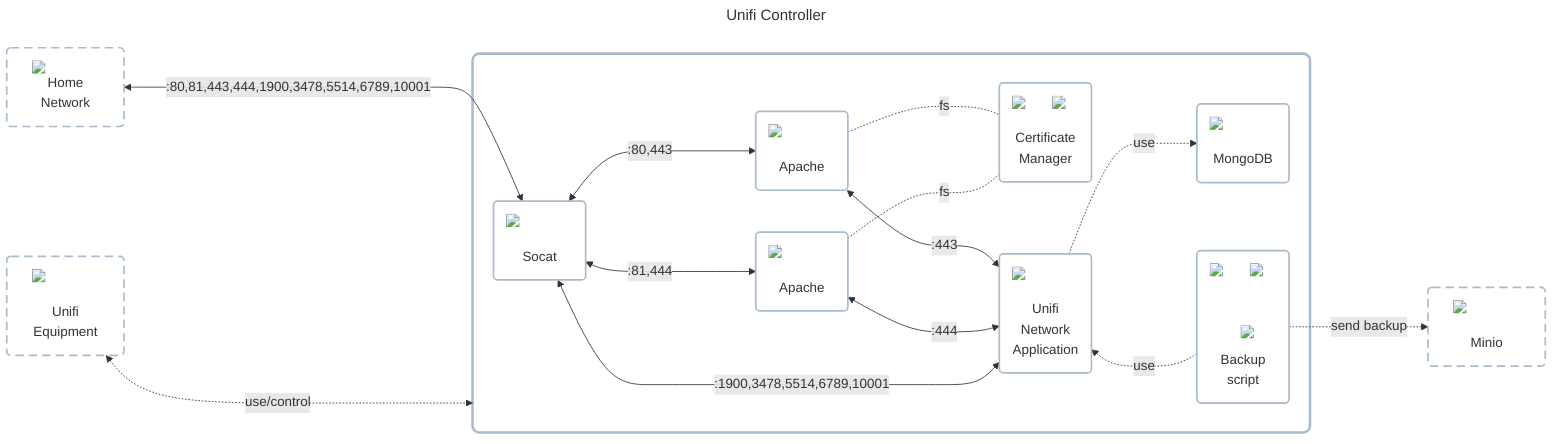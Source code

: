 ---
title: Unifi Controller
---

flowchart LR
    classDef cluster fill:#ffffff00,stroke:#aabbccff,stroke-width:3px,rx:8px,ry:8px;
    classDef node fill:#ffffff00,stroke:#aabbccff,stroke-width:2px,rx:5px,ry:5px;
    classDef dashed_border stroke-dasharray:10 6;

    home_network["<img src='../../../../icons/network.png' style='min-width:80px;max-width:80px' />Home<br />Network"]
    class home_network dashed_border
    unifi_equipment["<img src='../../../../icons/unifi-protect.png' style='min-width:80px;max-width:80px' /><br />Unifi<br />Equipment"]
    class unifi_equipment dashed_border

    subgraph app_wrapper[" "]
        socket_proxy("<img src='../../../../icons/ingress.png' style='min-width:80px;max-width:80px' /><br />Socat")
        http_proxy_1("<img src='../../../../icons/apache.png' style='min-width:80px;max-width:80px' /><br />Apache")
        http_proxy_2("<img src='../../../../icons/apache.png' style='min-width:80px;max-width:80px' /><br />Apache")
        certificate_manager("<img src='../../../../icons/cronjob.png' style='min-width:32px;max-width:32px;position:absolute;top:0;right:0' /><img src='../../../../icons/lets-encrypt.png' style='min-width:80px;max-width:80px' /><br />Certificate<br />Manager")
        unifi_network_app("<img src='../../../../icons/unifi.png' style='min-width:80px;max-width:80px' /><br />Unifi<br />Network<br />Application")
        database("<img src='../../../../icons/mongodb.png' style='min-width:80px;max-width:80px' /><br />MongoDB")
        script_backup("<div style='position:relative;width:80px;height:80px;margin:0 auto'><img src='../../../../icons/chromium.png' style='min-width:80px;max-width:80px' /><img src='../../../../icons/cronjob.png' style='min-width:32px;max-width:32px;position:absolute;top:0;right:0' /><img src='../../../../icons/playwright.png' style='min-width:48px;max-width:48px;position:absolute;bottom:-10px;right:-5px' /></div><br />Backup<br />script")

        socket_proxy <--->|:80,443| http_proxy_1 <--->|:443| unifi_network_app
        socket_proxy <--->|:81,444| http_proxy_2 <--->|:444| unifi_network_app
        socket_proxy <--->|:1900,3478,5514,6789,10001| unifi_network_app
        http_proxy_1 & http_proxy_2 -..-|fs| certificate_manager
        unifi_network_app ~~~ script_backup -..->|use| unifi_network_app
        unifi_network_app -..->|use| database
    end

    s3_database["<img src='../../../../icons/minio.png' style='min-width:80px;max-width:80px' /><br />Minio"]
    class s3_database dashed_border

    home_network <--->|:80,81,443,444,1900,3478,5514,6789,10001| socket_proxy
    unifi_equipment <-..->|use/control| app_wrapper
    unifi_equipment ~~~~ socket_proxy
    script_backup -.->|send backup| s3_database